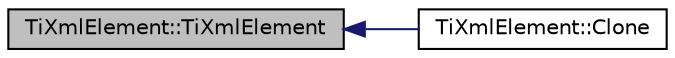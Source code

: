 digraph "TiXmlElement::TiXmlElement"
{
  edge [fontname="Helvetica",fontsize="10",labelfontname="Helvetica",labelfontsize="10"];
  node [fontname="Helvetica",fontsize="10",shape=record];
  rankdir="LR";
  Node1 [label="TiXmlElement::TiXmlElement",height=0.2,width=0.4,color="black", fillcolor="grey75", style="filled" fontcolor="black"];
  Node1 -> Node2 [dir="back",color="midnightblue",fontsize="10",style="solid"];
  Node2 [label="TiXmlElement::Clone",height=0.2,width=0.4,color="black", fillcolor="white", style="filled",URL="$class_ti_xml_element.html#a13f6df105ebb1e8dc636e75cc883be32",tooltip="Creates a new Element and returns it - the returned element is a copy. "];
}
